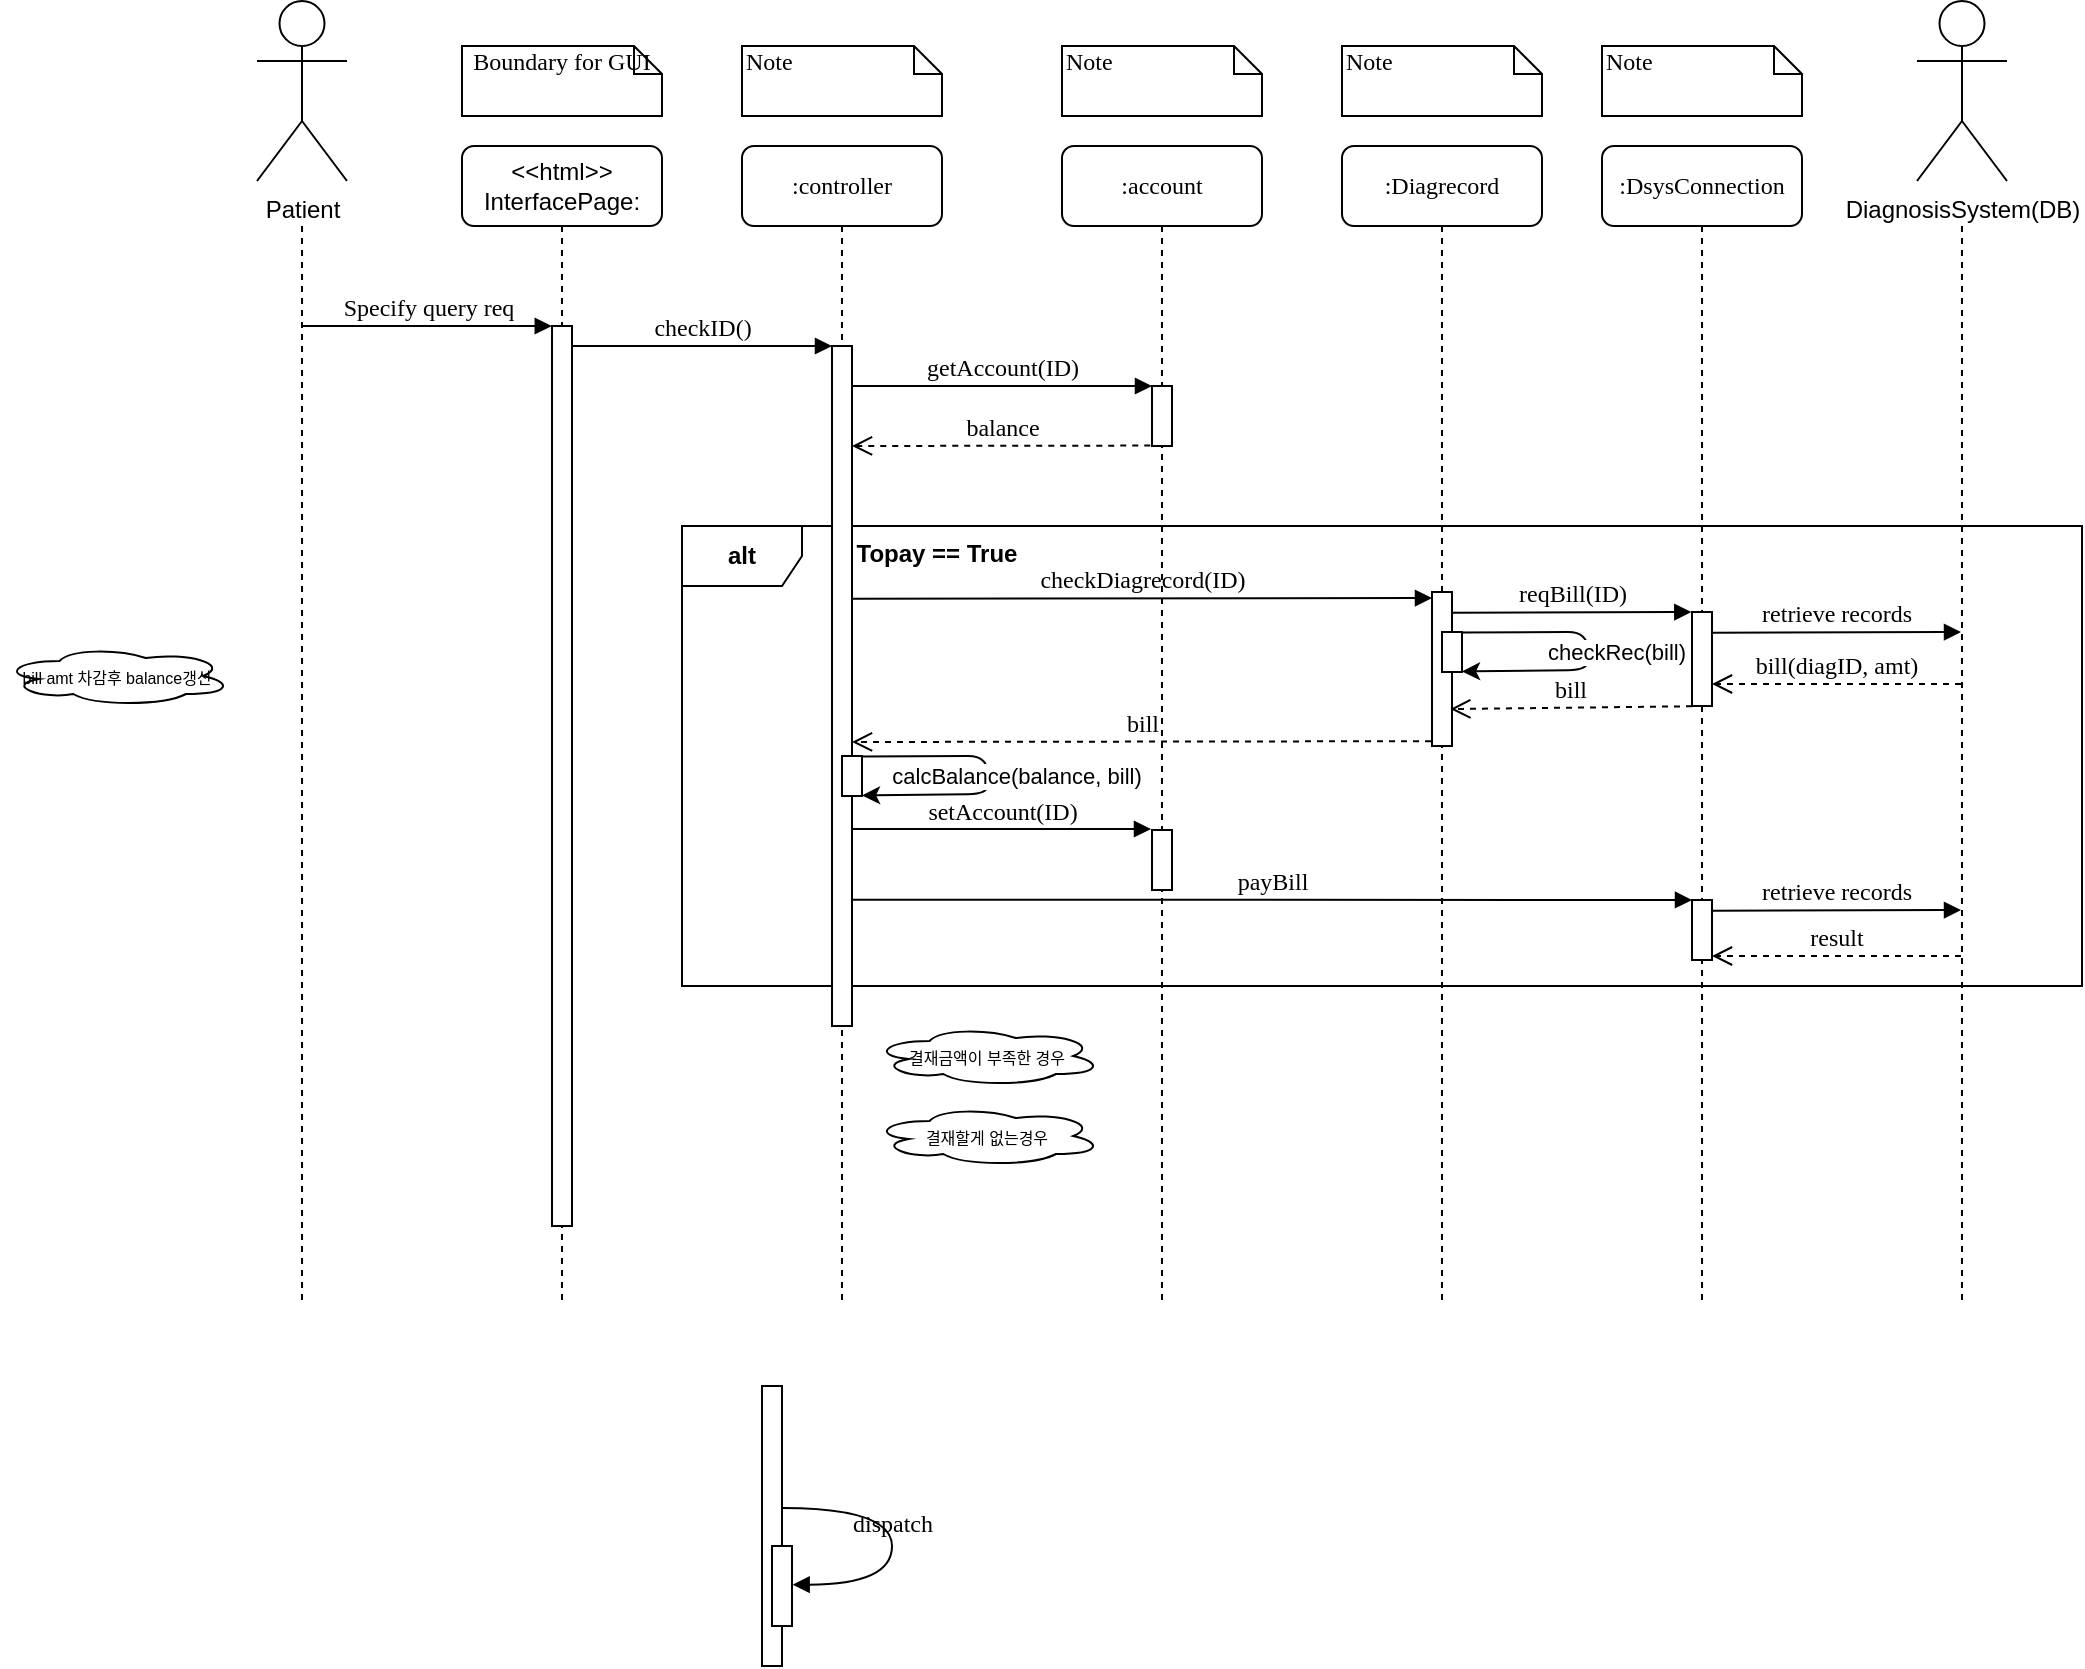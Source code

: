 <mxfile version="14.6.9" type="github">
  <diagram name="Page-1" id="13e1069c-82ec-6db2-03f1-153e76fe0fe0">
    <mxGraphModel dx="2081" dy="615" grid="1" gridSize="10" guides="1" tooltips="1" connect="1" arrows="1" fold="1" page="1" pageScale="1" pageWidth="1100" pageHeight="850" background="#ffffff" math="0" shadow="0">
      <root>
        <mxCell id="0" />
        <mxCell id="1" parent="0" />
        <mxCell id="B3NwFyoEmRpR8BLVz1MY-11" value="&lt;b&gt;alt&lt;/b&gt;" style="shape=umlFrame;whiteSpace=wrap;html=1;" vertex="1" parent="1">
          <mxGeometry x="210" y="270" width="700" height="230" as="geometry" />
        </mxCell>
        <mxCell id="7baba1c4bc27f4b0-2" value=":controller" style="shape=umlLifeline;perimeter=lifelinePerimeter;whiteSpace=wrap;html=1;container=1;collapsible=0;recursiveResize=0;outlineConnect=0;rounded=1;shadow=0;comic=0;labelBackgroundColor=none;strokeWidth=1;fontFamily=Verdana;fontSize=12;align=center;" parent="1" vertex="1">
          <mxGeometry x="240" y="80" width="100" height="580" as="geometry" />
        </mxCell>
        <mxCell id="7baba1c4bc27f4b0-10" value="" style="html=1;points=[];perimeter=orthogonalPerimeter;rounded=0;shadow=0;comic=0;labelBackgroundColor=none;strokeWidth=1;fontFamily=Verdana;fontSize=12;align=center;" parent="7baba1c4bc27f4b0-2" vertex="1">
          <mxGeometry x="45" y="100" width="10" height="340" as="geometry" />
        </mxCell>
        <mxCell id="7baba1c4bc27f4b0-3" value=":account" style="shape=umlLifeline;perimeter=lifelinePerimeter;whiteSpace=wrap;html=1;container=1;collapsible=0;recursiveResize=0;outlineConnect=0;rounded=1;shadow=0;comic=0;labelBackgroundColor=none;strokeWidth=1;fontFamily=Verdana;fontSize=12;align=center;" parent="1" vertex="1">
          <mxGeometry x="400" y="80" width="100" height="580" as="geometry" />
        </mxCell>
        <mxCell id="7baba1c4bc27f4b0-13" value="" style="html=1;points=[];perimeter=orthogonalPerimeter;rounded=0;shadow=0;comic=0;labelBackgroundColor=none;strokeWidth=1;fontFamily=Verdana;fontSize=12;align=center;" parent="7baba1c4bc27f4b0-3" vertex="1">
          <mxGeometry x="45" y="120" width="10" height="30" as="geometry" />
        </mxCell>
        <mxCell id="7baba1c4bc27f4b0-4" value=":Diagrecord" style="shape=umlLifeline;perimeter=lifelinePerimeter;whiteSpace=wrap;html=1;container=1;collapsible=0;recursiveResize=0;outlineConnect=0;rounded=1;shadow=0;comic=0;labelBackgroundColor=none;strokeWidth=1;fontFamily=Verdana;fontSize=12;align=center;" parent="1" vertex="1">
          <mxGeometry x="540" y="80" width="100" height="580" as="geometry" />
        </mxCell>
        <mxCell id="7baba1c4bc27f4b0-7" value=":DsysConnection" style="shape=umlLifeline;perimeter=lifelinePerimeter;whiteSpace=wrap;html=1;container=1;collapsible=0;recursiveResize=0;outlineConnect=0;rounded=1;shadow=0;comic=0;labelBackgroundColor=none;strokeWidth=1;fontFamily=Verdana;fontSize=12;align=center;" parent="1" vertex="1">
          <mxGeometry x="670" y="80" width="100" height="580" as="geometry" />
        </mxCell>
        <mxCell id="7baba1c4bc27f4b0-25" value="" style="html=1;points=[];perimeter=orthogonalPerimeter;rounded=0;shadow=0;comic=0;labelBackgroundColor=none;strokeColor=#000000;strokeWidth=1;fillColor=#FFFFFF;fontFamily=Verdana;fontSize=12;fontColor=#000000;align=center;" parent="7baba1c4bc27f4b0-7" vertex="1">
          <mxGeometry x="45" y="377" width="10" height="30" as="geometry" />
        </mxCell>
        <mxCell id="7baba1c4bc27f4b0-8" value="&lt;font face=&quot;Helvetica&quot;&gt;&amp;lt;&amp;lt;html&amp;gt;&amp;gt;&lt;br&gt;InterfacePage:&lt;/font&gt;" style="shape=umlLifeline;perimeter=lifelinePerimeter;whiteSpace=wrap;html=1;container=1;collapsible=0;recursiveResize=0;outlineConnect=0;rounded=1;shadow=0;comic=0;labelBackgroundColor=none;strokeWidth=1;fontFamily=Verdana;fontSize=12;align=center;" parent="1" vertex="1">
          <mxGeometry x="100" y="80" width="100" height="580" as="geometry" />
        </mxCell>
        <mxCell id="7baba1c4bc27f4b0-9" value="" style="html=1;points=[];perimeter=orthogonalPerimeter;rounded=0;shadow=0;comic=0;labelBackgroundColor=none;strokeWidth=1;fontFamily=Verdana;fontSize=12;align=center;" parent="7baba1c4bc27f4b0-8" vertex="1">
          <mxGeometry x="45" y="90" width="10" height="450" as="geometry" />
        </mxCell>
        <mxCell id="7baba1c4bc27f4b0-16" value="" style="html=1;points=[];perimeter=orthogonalPerimeter;rounded=0;shadow=0;comic=0;labelBackgroundColor=none;strokeWidth=1;fontFamily=Verdana;fontSize=12;align=center;" parent="1" vertex="1">
          <mxGeometry x="585" y="303" width="10" height="77" as="geometry" />
        </mxCell>
        <mxCell id="7baba1c4bc27f4b0-22" value="" style="html=1;points=[];perimeter=orthogonalPerimeter;rounded=0;shadow=0;comic=0;labelBackgroundColor=none;strokeWidth=1;fontFamily=Verdana;fontSize=12;align=center;" parent="1" vertex="1">
          <mxGeometry x="250" y="700" width="10" height="140" as="geometry" />
        </mxCell>
        <mxCell id="7baba1c4bc27f4b0-11" value="checkID()" style="html=1;verticalAlign=bottom;endArrow=block;entryX=0;entryY=0;labelBackgroundColor=none;fontFamily=Verdana;fontSize=12;edgeStyle=elbowEdgeStyle;elbow=vertical;" parent="1" source="7baba1c4bc27f4b0-9" target="7baba1c4bc27f4b0-10" edge="1">
          <mxGeometry relative="1" as="geometry">
            <mxPoint x="220" y="190" as="sourcePoint" />
          </mxGeometry>
        </mxCell>
        <mxCell id="7baba1c4bc27f4b0-14" value="getAccount(ID)" style="html=1;verticalAlign=bottom;endArrow=block;entryX=0;entryY=0;labelBackgroundColor=none;fontFamily=Verdana;fontSize=12;edgeStyle=elbowEdgeStyle;elbow=vertical;" parent="1" source="7baba1c4bc27f4b0-10" target="7baba1c4bc27f4b0-13" edge="1">
          <mxGeometry relative="1" as="geometry">
            <mxPoint x="370" y="200" as="sourcePoint" />
          </mxGeometry>
        </mxCell>
        <mxCell id="7baba1c4bc27f4b0-37" value="" style="html=1;points=[];perimeter=orthogonalPerimeter;rounded=0;shadow=0;comic=0;labelBackgroundColor=none;strokeWidth=1;fontFamily=Verdana;fontSize=12;align=center;" parent="1" vertex="1">
          <mxGeometry x="255" y="780" width="10" height="40" as="geometry" />
        </mxCell>
        <mxCell id="7baba1c4bc27f4b0-39" value="dispatch" style="html=1;verticalAlign=bottom;endArrow=block;labelBackgroundColor=none;fontFamily=Verdana;fontSize=12;elbow=vertical;edgeStyle=orthogonalEdgeStyle;curved=1;entryX=1;entryY=0.286;entryPerimeter=0;exitX=1.038;exitY=0.345;exitPerimeter=0;" parent="1" edge="1">
          <mxGeometry relative="1" as="geometry">
            <mxPoint x="260.333" y="761" as="sourcePoint" />
            <mxPoint x="265.333" y="799.333" as="targetPoint" />
            <Array as="points">
              <mxPoint x="315" y="761" />
              <mxPoint x="315" y="799" />
            </Array>
          </mxGeometry>
        </mxCell>
        <mxCell id="7baba1c4bc27f4b0-40" value="Boundary for GUI" style="shape=note;whiteSpace=wrap;html=1;size=14;verticalAlign=top;align=center;spacingTop=-6;rounded=0;shadow=0;comic=0;labelBackgroundColor=none;strokeWidth=1;fontFamily=Verdana;fontSize=12" parent="1" vertex="1">
          <mxGeometry x="100" y="30" width="100" height="35" as="geometry" />
        </mxCell>
        <mxCell id="7baba1c4bc27f4b0-41" value="Note" style="shape=note;whiteSpace=wrap;html=1;size=14;verticalAlign=top;align=left;spacingTop=-6;rounded=0;shadow=0;comic=0;labelBackgroundColor=none;strokeWidth=1;fontFamily=Verdana;fontSize=12" parent="1" vertex="1">
          <mxGeometry x="240" y="30" width="100" height="35" as="geometry" />
        </mxCell>
        <mxCell id="7baba1c4bc27f4b0-42" value="Note" style="shape=note;whiteSpace=wrap;html=1;size=14;verticalAlign=top;align=left;spacingTop=-6;rounded=0;shadow=0;comic=0;labelBackgroundColor=none;strokeWidth=1;fontFamily=Verdana;fontSize=12" parent="1" vertex="1">
          <mxGeometry x="400" y="30" width="100" height="35" as="geometry" />
        </mxCell>
        <mxCell id="7baba1c4bc27f4b0-43" value="Note" style="shape=note;whiteSpace=wrap;html=1;size=14;verticalAlign=top;align=left;spacingTop=-6;rounded=0;shadow=0;comic=0;labelBackgroundColor=none;strokeWidth=1;fontFamily=Verdana;fontSize=12" parent="1" vertex="1">
          <mxGeometry x="540" y="30" width="100" height="35" as="geometry" />
        </mxCell>
        <mxCell id="7baba1c4bc27f4b0-46" value="Note" style="shape=note;whiteSpace=wrap;html=1;size=14;verticalAlign=top;align=left;spacingTop=-6;rounded=0;shadow=0;comic=0;labelBackgroundColor=none;strokeWidth=1;fontFamily=Verdana;fontSize=12" parent="1" vertex="1">
          <mxGeometry x="670" y="30" width="100" height="35" as="geometry" />
        </mxCell>
        <mxCell id="2WJHfaqeJIH-B89SLFSa-1" value="" style="shape=umlLifeline;perimeter=lifelinePerimeter;whiteSpace=wrap;html=1;container=0;collapsible=0;recursiveResize=0;outlineConnect=0;rounded=1;shadow=0;comic=0;labelBackgroundColor=none;strokeWidth=1;fontFamily=Verdana;fontSize=12;align=center;size=0;" parent="1" vertex="1">
          <mxGeometry x="-30" y="120" width="100" height="540" as="geometry" />
        </mxCell>
        <mxCell id="2WJHfaqeJIH-B89SLFSa-3" value="Patient" style="shape=umlActor;verticalLabelPosition=bottom;verticalAlign=top;html=1;outlineConnect=0;" parent="1" vertex="1">
          <mxGeometry x="-2.5" y="7.5" width="45" height="90" as="geometry" />
        </mxCell>
        <mxCell id="2WJHfaqeJIH-B89SLFSa-4" value="" style="shape=umlLifeline;perimeter=lifelinePerimeter;whiteSpace=wrap;html=1;container=0;collapsible=0;recursiveResize=0;outlineConnect=0;rounded=1;shadow=0;comic=0;labelBackgroundColor=none;strokeWidth=1;fontFamily=Verdana;fontSize=12;align=center;size=0;" parent="1" vertex="1">
          <mxGeometry x="800" y="120" width="100" height="540" as="geometry" />
        </mxCell>
        <mxCell id="2WJHfaqeJIH-B89SLFSa-5" value="DiagnosisSystem(DB)&lt;br&gt;" style="shape=umlActor;verticalLabelPosition=bottom;verticalAlign=top;html=1;outlineConnect=0;" parent="1" vertex="1">
          <mxGeometry x="827.5" y="7.5" width="45" height="90" as="geometry" />
        </mxCell>
        <mxCell id="2WJHfaqeJIH-B89SLFSa-7" value="Specify query req" style="html=1;verticalAlign=bottom;endArrow=block;labelBackgroundColor=none;fontFamily=Verdana;fontSize=12;edgeStyle=elbowEdgeStyle;elbow=vertical;entryX=-0.011;entryY=0.001;entryDx=0;entryDy=0;entryPerimeter=0;" parent="1" source="2WJHfaqeJIH-B89SLFSa-1" target="7baba1c4bc27f4b0-9" edge="1">
          <mxGeometry relative="1" as="geometry">
            <mxPoint x="165" y="190.059" as="sourcePoint" />
            <mxPoint x="140" y="190" as="targetPoint" />
            <Array as="points">
              <mxPoint x="120" y="170" />
            </Array>
          </mxGeometry>
        </mxCell>
        <mxCell id="2WJHfaqeJIH-B89SLFSa-9" value="balance" style="html=1;verticalAlign=bottom;endArrow=open;dashed=1;endSize=8;labelBackgroundColor=none;fontFamily=Verdana;fontSize=12;edgeStyle=elbowEdgeStyle;elbow=vertical;exitX=-0.087;exitY=0.993;exitDx=0;exitDy=0;exitPerimeter=0;" parent="1" source="7baba1c4bc27f4b0-13" edge="1">
          <mxGeometry relative="1" as="geometry">
            <mxPoint x="295" y="230" as="targetPoint" />
            <Array as="points">
              <mxPoint x="399" y="230" />
              <mxPoint x="374" y="230" />
              <mxPoint x="404" y="230" />
            </Array>
            <mxPoint x="439" y="230" as="sourcePoint" />
          </mxGeometry>
        </mxCell>
        <mxCell id="2WJHfaqeJIH-B89SLFSa-12" value="setAccount(ID)" style="html=1;verticalAlign=bottom;endArrow=block;entryX=-0.051;entryY=-0.006;labelBackgroundColor=none;fontFamily=Verdana;fontSize=12;edgeStyle=elbowEdgeStyle;elbow=vertical;entryDx=0;entryDy=0;entryPerimeter=0;" parent="1" edge="1">
          <mxGeometry relative="1" as="geometry">
            <mxPoint x="295" y="421.5" as="sourcePoint" />
            <mxPoint x="444.49" y="421.82" as="targetPoint" />
          </mxGeometry>
        </mxCell>
        <mxCell id="2WJHfaqeJIH-B89SLFSa-13" value="" style="html=1;points=[];perimeter=orthogonalPerimeter;rounded=0;shadow=0;comic=0;labelBackgroundColor=none;strokeWidth=1;fontFamily=Verdana;fontSize=12;align=center;" parent="1" vertex="1">
          <mxGeometry x="445" y="422" width="10" height="30" as="geometry" />
        </mxCell>
        <mxCell id="2WJHfaqeJIH-B89SLFSa-17" value="checkDiagrecord(ID)" style="html=1;verticalAlign=bottom;endArrow=block;labelBackgroundColor=none;fontFamily=Verdana;fontSize=12;edgeStyle=elbowEdgeStyle;elbow=vertical;exitX=1.1;exitY=0.611;exitDx=0;exitDy=0;exitPerimeter=0;" parent="1" edge="1">
          <mxGeometry relative="1" as="geometry">
            <mxPoint x="295" y="306.32" as="sourcePoint" />
            <mxPoint x="585" y="306" as="targetPoint" />
            <Array as="points">
              <mxPoint x="485" y="306" />
            </Array>
          </mxGeometry>
        </mxCell>
        <mxCell id="2WJHfaqeJIH-B89SLFSa-20" value="" style="html=1;points=[];perimeter=orthogonalPerimeter;rounded=0;shadow=0;comic=0;labelBackgroundColor=none;strokeColor=#000000;strokeWidth=1;fillColor=#FFFFFF;fontFamily=Verdana;fontSize=12;fontColor=#000000;align=center;" parent="1" vertex="1">
          <mxGeometry x="715" y="313" width="10" height="47" as="geometry" />
        </mxCell>
        <mxCell id="2WJHfaqeJIH-B89SLFSa-18" value="reqBill(ID)" style="html=1;verticalAlign=bottom;endArrow=block;labelBackgroundColor=none;fontFamily=Verdana;fontSize=12;edgeStyle=elbowEdgeStyle;elbow=vertical;exitX=1.1;exitY=0.611;exitDx=0;exitDy=0;exitPerimeter=0;entryX=-0.035;entryY=0.088;entryDx=0;entryDy=0;entryPerimeter=0;" parent="1" edge="1">
          <mxGeometry relative="1" as="geometry">
            <mxPoint x="595" y="313.32" as="sourcePoint" />
            <mxPoint x="714.65" y="312.64" as="targetPoint" />
            <Array as="points">
              <mxPoint x="785" y="313" />
            </Array>
          </mxGeometry>
        </mxCell>
        <mxCell id="2WJHfaqeJIH-B89SLFSa-15" value="bill(diagID, amt)" style="html=1;verticalAlign=bottom;endArrow=open;dashed=1;endSize=8;labelBackgroundColor=none;fontFamily=Verdana;fontSize=12;" parent="1" edge="1">
          <mxGeometry relative="1" as="geometry">
            <mxPoint x="725" y="349" as="targetPoint" />
            <mxPoint x="849.5" y="349" as="sourcePoint" />
          </mxGeometry>
        </mxCell>
        <mxCell id="2WJHfaqeJIH-B89SLFSa-21" value="retrieve records" style="html=1;verticalAlign=bottom;endArrow=block;labelBackgroundColor=none;fontFamily=Verdana;fontSize=12;edgeStyle=elbowEdgeStyle;elbow=vertical;exitX=1.1;exitY=0.611;exitDx=0;exitDy=0;exitPerimeter=0;" parent="1" edge="1">
          <mxGeometry relative="1" as="geometry">
            <mxPoint x="725" y="323.32" as="sourcePoint" />
            <mxPoint x="849.5" y="323" as="targetPoint" />
            <Array as="points">
              <mxPoint x="915" y="323" />
            </Array>
          </mxGeometry>
        </mxCell>
        <mxCell id="2WJHfaqeJIH-B89SLFSa-22" value="payBill" style="html=1;verticalAlign=bottom;endArrow=block;labelBackgroundColor=none;fontFamily=Verdana;fontSize=12;edgeStyle=elbowEdgeStyle;elbow=vertical;" parent="1" edge="1">
          <mxGeometry relative="1" as="geometry">
            <mxPoint x="295" y="456.828" as="sourcePoint" />
            <mxPoint x="715" y="457" as="targetPoint" />
          </mxGeometry>
        </mxCell>
        <mxCell id="2WJHfaqeJIH-B89SLFSa-23" value="bill" style="html=1;verticalAlign=bottom;endArrow=open;dashed=1;endSize=8;labelBackgroundColor=none;fontFamily=Verdana;fontSize=12;exitX=-0.001;exitY=1.003;exitDx=0;exitDy=0;exitPerimeter=0;entryX=0.917;entryY=0.76;entryDx=0;entryDy=0;entryPerimeter=0;" parent="1" source="2WJHfaqeJIH-B89SLFSa-20" edge="1" target="7baba1c4bc27f4b0-16">
          <mxGeometry relative="1" as="geometry">
            <mxPoint x="595" y="353" as="targetPoint" />
            <mxPoint x="710" y="353" as="sourcePoint" />
          </mxGeometry>
        </mxCell>
        <mxCell id="2WJHfaqeJIH-B89SLFSa-24" value="bill" style="html=1;verticalAlign=bottom;endArrow=open;dashed=1;endSize=8;labelBackgroundColor=none;fontFamily=Verdana;fontSize=12;exitX=-0.049;exitY=0.29;exitDx=0;exitDy=0;exitPerimeter=0;" parent="1" edge="1">
          <mxGeometry relative="1" as="geometry">
            <mxPoint x="295" y="378" as="targetPoint" />
            <mxPoint x="584.51" y="377.6" as="sourcePoint" />
          </mxGeometry>
        </mxCell>
        <mxCell id="2WJHfaqeJIH-B89SLFSa-27" value="&lt;span style=&quot;font-size: 8px&quot;&gt;bill amt 차감후 balance갱신&lt;br&gt;&lt;/span&gt;" style="ellipse;shape=cloud;whiteSpace=wrap;html=1;" parent="1" vertex="1">
          <mxGeometry x="-130" y="330" width="115" height="30" as="geometry" />
        </mxCell>
        <mxCell id="2WJHfaqeJIH-B89SLFSa-28" value="&lt;span style=&quot;font-size: 8px&quot;&gt;결재할게 없는경우&lt;br&gt;&lt;/span&gt;" style="ellipse;shape=cloud;whiteSpace=wrap;html=1;" parent="1" vertex="1">
          <mxGeometry x="305" y="560" width="115" height="30" as="geometry" />
        </mxCell>
        <mxCell id="2WJHfaqeJIH-B89SLFSa-29" value="&lt;span style=&quot;font-size: 8px&quot;&gt;결재금액이 부족한 경우&lt;br&gt;&lt;/span&gt;" style="ellipse;shape=cloud;whiteSpace=wrap;html=1;" parent="1" vertex="1">
          <mxGeometry x="305" y="520" width="115" height="30" as="geometry" />
        </mxCell>
        <mxCell id="2WJHfaqeJIH-B89SLFSa-30" value="retrieve records" style="html=1;verticalAlign=bottom;endArrow=block;labelBackgroundColor=none;fontFamily=Verdana;fontSize=12;edgeStyle=elbowEdgeStyle;elbow=vertical;exitX=1.1;exitY=0.611;exitDx=0;exitDy=0;exitPerimeter=0;" parent="1" edge="1">
          <mxGeometry relative="1" as="geometry">
            <mxPoint x="725" y="462.32" as="sourcePoint" />
            <mxPoint x="849.5" y="462" as="targetPoint" />
            <Array as="points">
              <mxPoint x="915" y="462" />
            </Array>
          </mxGeometry>
        </mxCell>
        <mxCell id="2WJHfaqeJIH-B89SLFSa-31" value="result" style="html=1;verticalAlign=bottom;endArrow=open;dashed=1;endSize=8;labelBackgroundColor=none;fontFamily=Verdana;fontSize=12;" parent="1" edge="1">
          <mxGeometry relative="1" as="geometry">
            <mxPoint x="725" y="485" as="targetPoint" />
            <mxPoint x="849.5" y="485" as="sourcePoint" />
          </mxGeometry>
        </mxCell>
        <mxCell id="B3NwFyoEmRpR8BLVz1MY-1" value="" style="html=1;points=[];perimeter=orthogonalPerimeter;rounded=0;shadow=0;comic=0;labelBackgroundColor=none;strokeWidth=1;fontFamily=Verdana;fontSize=12;align=center;" vertex="1" parent="1">
          <mxGeometry x="290" y="385" width="10" height="20" as="geometry" />
        </mxCell>
        <mxCell id="B3NwFyoEmRpR8BLVz1MY-9" value="" style="endArrow=classic;html=1;exitX=0.985;exitY=0.014;exitDx=0;exitDy=0;exitPerimeter=0;entryX=1.004;entryY=0.985;entryDx=0;entryDy=0;entryPerimeter=0;" edge="1" parent="1" source="B3NwFyoEmRpR8BLVz1MY-1" target="B3NwFyoEmRpR8BLVz1MY-1">
          <mxGeometry width="50" height="50" relative="1" as="geometry">
            <mxPoint x="303" y="385" as="sourcePoint" />
            <mxPoint x="303" y="404" as="targetPoint" />
            <Array as="points">
              <mxPoint x="363" y="385" />
              <mxPoint x="363" y="404" />
            </Array>
          </mxGeometry>
        </mxCell>
        <mxCell id="B3NwFyoEmRpR8BLVz1MY-10" value="calcBalance(balance, bill)" style="edgeLabel;html=1;align=center;verticalAlign=middle;resizable=0;points=[];" vertex="1" connectable="0" parent="B3NwFyoEmRpR8BLVz1MY-9">
          <mxGeometry x="-0.766" y="-1" relative="1" as="geometry">
            <mxPoint x="60" y="9" as="offset" />
          </mxGeometry>
        </mxCell>
        <mxCell id="B3NwFyoEmRpR8BLVz1MY-13" value="Topay == True" style="text;html=1;strokeColor=none;fillColor=none;align=center;verticalAlign=middle;whiteSpace=wrap;rounded=0;fontStyle=1" vertex="1" parent="1">
          <mxGeometry x="295" y="274" width="85" height="20" as="geometry" />
        </mxCell>
        <mxCell id="B3NwFyoEmRpR8BLVz1MY-14" value="" style="html=1;points=[];perimeter=orthogonalPerimeter;rounded=0;shadow=0;comic=0;labelBackgroundColor=none;strokeWidth=1;fontFamily=Verdana;fontSize=12;align=center;" vertex="1" parent="1">
          <mxGeometry x="590" y="323" width="10" height="20" as="geometry" />
        </mxCell>
        <mxCell id="B3NwFyoEmRpR8BLVz1MY-15" value="" style="endArrow=classic;html=1;exitX=0.985;exitY=0.014;exitDx=0;exitDy=0;exitPerimeter=0;entryX=1.004;entryY=0.985;entryDx=0;entryDy=0;entryPerimeter=0;" edge="1" parent="1" source="B3NwFyoEmRpR8BLVz1MY-14" target="B3NwFyoEmRpR8BLVz1MY-14">
          <mxGeometry width="50" height="50" relative="1" as="geometry">
            <mxPoint x="603" y="323" as="sourcePoint" />
            <mxPoint x="603" y="342" as="targetPoint" />
            <Array as="points">
              <mxPoint x="663" y="323" />
              <mxPoint x="663" y="342" />
            </Array>
          </mxGeometry>
        </mxCell>
        <mxCell id="B3NwFyoEmRpR8BLVz1MY-16" value="checkRec(bill)" style="edgeLabel;html=1;align=center;verticalAlign=middle;resizable=0;points=[];" vertex="1" connectable="0" parent="B3NwFyoEmRpR8BLVz1MY-15">
          <mxGeometry x="-0.766" y="-1" relative="1" as="geometry">
            <mxPoint x="60" y="9" as="offset" />
          </mxGeometry>
        </mxCell>
      </root>
    </mxGraphModel>
  </diagram>
</mxfile>
